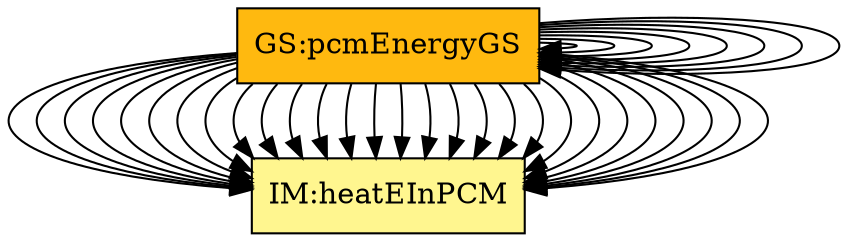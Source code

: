 digraph allvsr {
	instance:findMass -> theory:eBalanceOnWtrRC;
	instance:findMass -> theory:eBalanceOnPCMRC;
	instance:findMass -> theory:heatEInWtrIM;
	instance:findMass -> theory:heatEInPCMRC;
	instance:findMass -> instance:inputValues;
	instance:outputInputDerivVals -> instance:findMass;
	instance:outputInputDerivVals -> instance:inputValues;
	instance:outputInputDerivVals -> instance:findMass;
	instance:calcValues -> theory:eBalanceOnWtrRC;
	instance:calcValues -> theory:eBalanceOnPCMRC;
	instance:calcValues -> theory:heatEInWtrIM;
	instance:calcValues -> theory:heatEInPCMRC;
	instance:calcPCMMeltBegin -> theory:eBalanceOnPCMRC;
	instance:calcPCMMeltEnd -> theory:eBalanceOnPCMRC;
	instance:outputValues -> theory:eBalanceOnWtrRC;
	instance:outputValues -> theory:eBalanceOnPCMRC;
	instance:outputValues -> theory:heatEInWtrIM;
	instance:outputValues -> theory:heatEInPCMRC;
	instance:findMass -> theory:eBalanceOnWtrRC;
	instance:findMass -> theory:eBalanceOnPCMRC;
	instance:findMass -> theory:heatEInWtrIM;
	instance:findMass -> theory:heatEInPCMRC;
	instance:findMass -> instance:inputValues;
	instance:outputInputDerivVals -> instance:findMass;
	instance:outputInputDerivVals -> instance:inputValues;
	instance:outputInputDerivVals -> instance:findMass;
	instance:calcValues -> theory:eBalanceOnWtrRC;
	instance:calcValues -> theory:eBalanceOnPCMRC;
	instance:calcValues -> theory:heatEInWtrIM;
	instance:calcValues -> theory:heatEInPCMRC;
	instance:calcPCMMeltBegin -> theory:eBalanceOnPCMRC;
	instance:calcPCMMeltEnd -> theory:eBalanceOnPCMRC;
	instance:outputValues -> theory:eBalanceOnWtrRC;
	instance:outputValues -> theory:eBalanceOnPCMRC;
	instance:outputValues -> theory:heatEInWtrIM;
	instance:outputValues -> theory:heatEInPCMRC;


	instance:assumpTEO	[shape=box, color=black, style=filled, fillcolor=mistyrose, label="A:assumpTEO"];
	instance:assumpHTCC	[shape=box, color=black, style=filled, fillcolor=mistyrose, label="A:assumpHTCC"];
	instance:assumpCWTAT	[shape=box, color=black, style=filled, fillcolor=mistyrose, label="A:assumpCWTAT"];
	instance:assumpTPCAV	[shape=box, color=black, style=filled, fillcolor=mistyrose, label="A:assumpTPCAV"];
	instance:assumpDWPCoV	[shape=box, color=black, style=filled, fillcolor=mistyrose, label="A:assumpDWPCoV"];
	instance:assumpSHECov	[shape=box, color=black, style=filled, fillcolor=mistyrose, label="A:assumpSHECov"];
	instance:assumpLCCCW	[shape=box, color=black, style=filled, fillcolor=mistyrose, label="A:assumpLCCCW"];
	instance:assumpTHCCoT	[shape=box, color=black, style=filled, fillcolor=mistyrose, label="A:assumpTHCCoT"];
	instance:assumpTHCCoL	[shape=box, color=black, style=filled, fillcolor=mistyrose, label="A:assumpTHCCoL"];
	instance:assumpLCCWP	[shape=box, color=black, style=filled, fillcolor=mistyrose, label="A:assumpLCCWP"];
	instance:assumpCTNOD	[shape=box, color=black, style=filled, fillcolor=mistyrose, label="A:assumpCTNOD"];
	instance:assumpSITWP	[shape=box, color=black, style=filled, fillcolor=mistyrose, label="A:assumpSITWP"];
	instance:assumpPIS	[shape=box, color=black, style=filled, fillcolor=mistyrose, label="A:assumpPIS"];
	instance:assumpWAL	[shape=box, color=black, style=filled, fillcolor=mistyrose, label="A:assumpWAL"];
	instance:assumpPIT	[shape=box, color=black, style=filled, fillcolor=mistyrose, label="A:assumpPIT"];
	instance:assumpNIHGBWP	[shape=box, color=black, style=filled, fillcolor=mistyrose, label="A:assumpNIHGBWP"];
	instance:assumpVCMPN	[shape=box, color=black, style=filled, fillcolor=mistyrose, label="A:assumpVCMPN"];
	instance:assumpNGSP	[shape=box, color=black, style=filled, fillcolor=mistyrose, label="A:assumpNGSP"];
	instance:assumpAPT	[shape=box, color=black, style=filled, fillcolor=mistyrose, label="A:assumpAPT"];
	instance:assumpVCN	[shape=box, color=black, style=filled, fillcolor=mistyrose, label="A:assumpVCN"];

	subgraph A {
	rank="same"
	{instance:assumpTEO, instance:assumpHTCC, instance:assumpCWTAT, instance:assumpTPCAV, instance:assumpDWPCoV, instance:assumpSHECov, instance:assumpLCCCW, instance:assumpTHCCoT, instance:assumpTHCCoL, instance:assumpLCCWP, instance:assumpCTNOD, instance:assumpSITWP, instance:assumpPIS, instance:assumpWAL, instance:assumpPIT, instance:assumpNIHGBWP, instance:assumpVCMPN, instance:assumpNGSP, instance:assumpAPT, instance:assumpVCN}
	}

	theory:consThermECS	[shape=box, color=black, style=filled, fillcolor=pink, label="TM:consThermE"];
	theory:sensHeat	[shape=box, color=black, style=filled, fillcolor=pink, label="TM:sensHtE"];
	theory:latentHtETM	[shape=box, color=black, style=filled, fillcolor=pink, label="TM:latentHtE"];
	theory:nwtnCoolingTM	[shape=box, color=black, style=filled, fillcolor=pink, label="TM:nwtnCooling"];
	theory:rocTempSimpRC	[shape=box, color=black, style=filled, fillcolor=palegreen, label="GD:rocTempSimp"];
	theory:htFluxC	[shape=box, color=black, style=filled, fillcolor=palegreen, label="GD:htFluxWaterFromCoil"];
	theory:htFluxP	[shape=box, color=black, style=filled, fillcolor=palegreen, label="GD:htFluxPCMFromWater"];
	theory:eBalanceOnWtrRC	[shape=box, color=black, style=filled, fillcolor=khaki1, label="IM:eBalanceOnWtr"];
	theory:eBalanceOnPCMRC	[shape=box, color=black, style=filled, fillcolor=khaki1, label="IM:eBalanceOnPCM"];
	theory:heatEInWtrIM	[shape=box, color=black, style=filled, fillcolor=khaki1, label="IM:heatEInWtr"];
	theory:heatEInPCMRC	[shape=box, color=black, style=filled, fillcolor=khaki1, label="IM:heatEInPCM"];
	instance:findMass	[shape=box, color=black, style=filled, fillcolor=ivory, label="FR:findMass"];
	instance:checkWithPhysConsts	[shape=box, color=black, style=filled, fillcolor=ivory, label="FR:checkWithPhysConsts"];
	instance:outputInputDerivVals	[shape=box, color=black, style=filled, fillcolor=ivory, label="FR:outputInputDerivVals"];
	instance:calcValues	[shape=box, color=black, style=filled, fillcolor=ivory, label="FR:calcValues"];
	instance:verifyEnergyOutput	[shape=box, color=black, style=filled, fillcolor=ivory, label="FR:verifyEnergyOutput"];
	instance:calcPCMMeltBegin	[shape=box, color=black, style=filled, fillcolor=ivory, label="FR:calcPCMMeltBegin"];
	instance:calcPCMMeltEnd	[shape=box, color=black, style=filled, fillcolor=ivory, label="FR:calcPCMMeltEnd"];
	instance:outputValues	[shape=box, color=black, style=filled, fillcolor=ivory, label="FR:outputValues"];
	instance:correct	[shape=box, color=black, style=filled, fillcolor=ivory, label="NFR:correct"];
	instance:verifiable	[shape=box, color=black, style=filled, fillcolor=ivory, label="NFR:verifiable"];
	instance:understandable	[shape=box, color=black, style=filled, fillcolor=ivory, label="NFR:understandable"];
	instance:reusable	[shape=box, color=black, style=filled, fillcolor=ivory, label="NFR:reusable"];
	instance:maintainable	[shape=box, color=black, style=filled, fillcolor=ivory, label="NFR:maintainable"];
	instance:inputValues	[shape=box, color=black, style=filled, fillcolor=ivory, label="FR:inputValues"];
	instance:findMass	[shape=box, color=black, style=filled, fillcolor=ivory, label="FR:findMass"];
	instance:checkWithPhysConsts	[shape=box, color=black, style=filled, fillcolor=ivory, label="FR:checkWithPhysConsts"];
	instance:outputInputDerivVals	[shape=box, color=black, style=filled, fillcolor=ivory, label="FR:outputInputDerivVals"];
	instance:calcValues	[shape=box, color=black, style=filled, fillcolor=ivory, label="FR:calcValues"];
	instance:verifyEnergyOutput	[shape=box, color=black, style=filled, fillcolor=ivory, label="FR:verifyEnergyOutput"];
	instance:calcPCMMeltBegin	[shape=box, color=black, style=filled, fillcolor=ivory, label="FR:calcPCMMeltBegin"];
	instance:calcPCMMeltEnd	[shape=box, color=black, style=filled, fillcolor=ivory, label="FR:calcPCMMeltEnd"];
	instance:outputValues	[shape=box, color=black, style=filled, fillcolor=ivory, label="FR:outputValues"];

	subgraph FR {
	rank="same"
	{instance:findMass, instance:checkWithPhysConsts, instance:outputInputDerivVals, instance:calcValues, instance:verifyEnergyOutput, instance:calcPCMMeltBegin, instance:calcPCMMeltEnd, instance:outputValues, instance:correct, instance:verifiable, instance:understandable, instance:reusable, instance:maintainable, instance:inputValues, instance:findMass, instance:checkWithPhysConsts, instance:outputInputDerivVals, instance:calcValues, instance:verifyEnergyOutput, instance:calcPCMMeltBegin, instance:calcPCMMeltEnd, instance:outputValues}
	}

	instance:waterTempGS	[shape=box, color=black, style=filled, fillcolor=darkgoldenrod1, label="GS:waterTempGS"];
	instance:pcmTempGS	[shape=box, color=black, style=filled, fillcolor=darkgoldenrod1, label="GS:pcmTempGS"];
	instance:waterEnergyGS	[shape=box, color=black, style=filled, fillcolor=darkgoldenrod1, label="GS:waterEnergyGS"];
	instance:pcmEnergyGS	[shape=box, color=black, style=filled, fillcolor=darkgoldenrod1, label="GS:pcmEnergyGS"];

	subgraph GS {
	rank="same"
	{instance:waterTempGS, instance:pcmTempGS, instance:waterEnergyGS, instance:pcmEnergyGS}
	}

}
